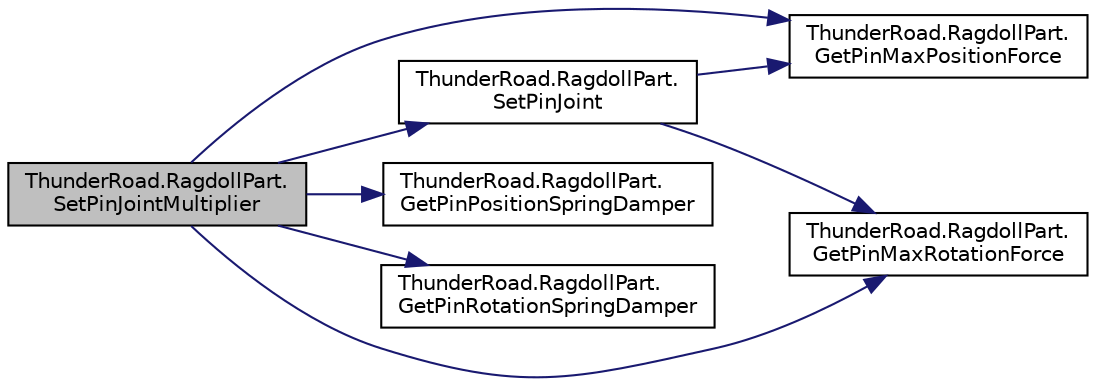 digraph "ThunderRoad.RagdollPart.SetPinJointMultiplier"
{
 // LATEX_PDF_SIZE
  edge [fontname="Helvetica",fontsize="10",labelfontname="Helvetica",labelfontsize="10"];
  node [fontname="Helvetica",fontsize="10",shape=record];
  rankdir="LR";
  Node1 [label="ThunderRoad.RagdollPart.\lSetPinJointMultiplier",height=0.2,width=0.4,color="black", fillcolor="grey75", style="filled", fontcolor="black",tooltip="Sets the pin joint multiplier."];
  Node1 -> Node2 [color="midnightblue",fontsize="10",style="solid",fontname="Helvetica"];
  Node2 [label="ThunderRoad.RagdollPart.\lGetPinMaxPositionForce",height=0.2,width=0.4,color="black", fillcolor="white", style="filled",URL="$class_thunder_road_1_1_ragdoll_part.html#acd72acf2e180c26d25000f2543bce040",tooltip="Gets the pin maximum position force."];
  Node1 -> Node3 [color="midnightblue",fontsize="10",style="solid",fontname="Helvetica"];
  Node3 [label="ThunderRoad.RagdollPart.\lGetPinMaxRotationForce",height=0.2,width=0.4,color="black", fillcolor="white", style="filled",URL="$class_thunder_road_1_1_ragdoll_part.html#a72d1133f23c80848e7e536f7717cb2e9",tooltip="Gets the pin maximum rotation force."];
  Node1 -> Node4 [color="midnightblue",fontsize="10",style="solid",fontname="Helvetica"];
  Node4 [label="ThunderRoad.RagdollPart.\lGetPinPositionSpringDamper",height=0.2,width=0.4,color="black", fillcolor="white", style="filled",URL="$class_thunder_road_1_1_ragdoll_part.html#ad4150bf8c5bce15d134509cd2c7daf87",tooltip="Gets the pin position spring damper."];
  Node1 -> Node5 [color="midnightblue",fontsize="10",style="solid",fontname="Helvetica"];
  Node5 [label="ThunderRoad.RagdollPart.\lGetPinRotationSpringDamper",height=0.2,width=0.4,color="black", fillcolor="white", style="filled",URL="$class_thunder_road_1_1_ragdoll_part.html#ab0c1dcce0e85db29f55ecd430e9d2cf6",tooltip="Gets the pin rotation spring damper."];
  Node1 -> Node6 [color="midnightblue",fontsize="10",style="solid",fontname="Helvetica"];
  Node6 [label="ThunderRoad.RagdollPart.\lSetPinJoint",height=0.2,width=0.4,color="black", fillcolor="white", style="filled",URL="$class_thunder_road_1_1_ragdoll_part.html#a21d4dd742aa88857e741c620986131be",tooltip="Sets the pin joint."];
  Node6 -> Node2 [color="midnightblue",fontsize="10",style="solid",fontname="Helvetica"];
  Node6 -> Node3 [color="midnightblue",fontsize="10",style="solid",fontname="Helvetica"];
}
